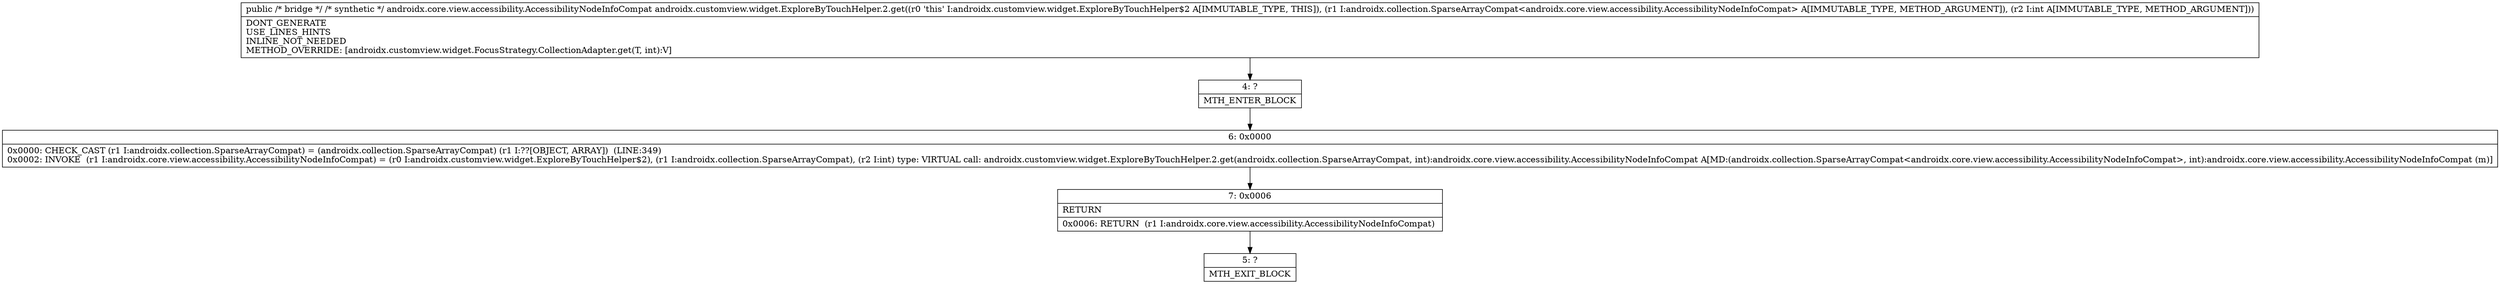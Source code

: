 digraph "CFG forandroidx.customview.widget.ExploreByTouchHelper.2.get(Ljava\/lang\/Object;I)Ljava\/lang\/Object;" {
Node_4 [shape=record,label="{4\:\ ?|MTH_ENTER_BLOCK\l}"];
Node_6 [shape=record,label="{6\:\ 0x0000|0x0000: CHECK_CAST (r1 I:androidx.collection.SparseArrayCompat) = (androidx.collection.SparseArrayCompat) (r1 I:??[OBJECT, ARRAY])  (LINE:349)\l0x0002: INVOKE  (r1 I:androidx.core.view.accessibility.AccessibilityNodeInfoCompat) = (r0 I:androidx.customview.widget.ExploreByTouchHelper$2), (r1 I:androidx.collection.SparseArrayCompat), (r2 I:int) type: VIRTUAL call: androidx.customview.widget.ExploreByTouchHelper.2.get(androidx.collection.SparseArrayCompat, int):androidx.core.view.accessibility.AccessibilityNodeInfoCompat A[MD:(androidx.collection.SparseArrayCompat\<androidx.core.view.accessibility.AccessibilityNodeInfoCompat\>, int):androidx.core.view.accessibility.AccessibilityNodeInfoCompat (m)]\l}"];
Node_7 [shape=record,label="{7\:\ 0x0006|RETURN\l|0x0006: RETURN  (r1 I:androidx.core.view.accessibility.AccessibilityNodeInfoCompat) \l}"];
Node_5 [shape=record,label="{5\:\ ?|MTH_EXIT_BLOCK\l}"];
MethodNode[shape=record,label="{public \/* bridge *\/ \/* synthetic *\/ androidx.core.view.accessibility.AccessibilityNodeInfoCompat androidx.customview.widget.ExploreByTouchHelper.2.get((r0 'this' I:androidx.customview.widget.ExploreByTouchHelper$2 A[IMMUTABLE_TYPE, THIS]), (r1 I:androidx.collection.SparseArrayCompat\<androidx.core.view.accessibility.AccessibilityNodeInfoCompat\> A[IMMUTABLE_TYPE, METHOD_ARGUMENT]), (r2 I:int A[IMMUTABLE_TYPE, METHOD_ARGUMENT]))  | DONT_GENERATE\lUSE_LINES_HINTS\lINLINE_NOT_NEEDED\lMETHOD_OVERRIDE: [androidx.customview.widget.FocusStrategy.CollectionAdapter.get(T, int):V]\l}"];
MethodNode -> Node_4;Node_4 -> Node_6;
Node_6 -> Node_7;
Node_7 -> Node_5;
}

